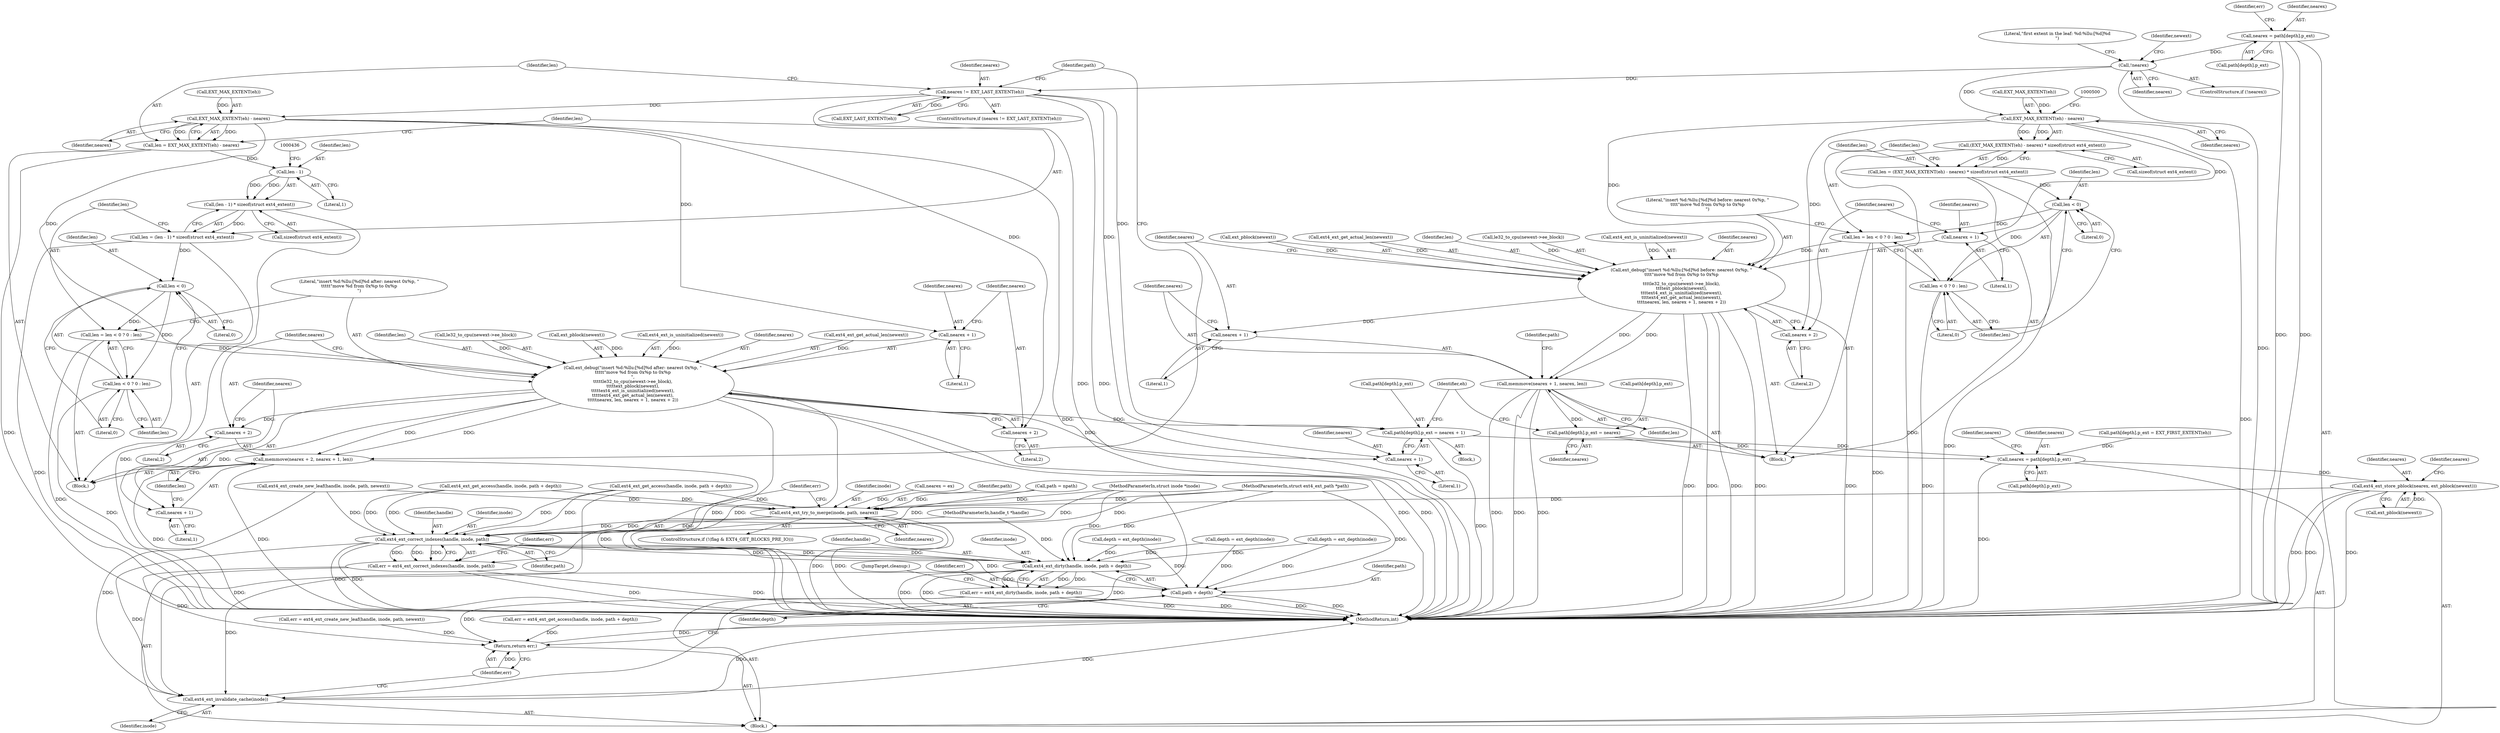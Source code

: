 digraph "0_linux_744692dc059845b2a3022119871846e74d4f6e11_1@array" {
"1000363" [label="(Call,nearex = path[depth].p_ext)"];
"1000382" [label="(Call,!nearex)"];
"1000418" [label="(Call,nearex != EXT_LAST_EXTENT(eh))"];
"1000425" [label="(Call,EXT_MAX_EXTENT(eh) - nearex)"];
"1000423" [label="(Call,len = EXT_MAX_EXTENT(eh) - nearex)"];
"1000432" [label="(Call,len - 1)"];
"1000431" [label="(Call,(len - 1) * sizeof(struct ext4_extent))"];
"1000429" [label="(Call,len = (len - 1) * sizeof(struct ext4_extent))"];
"1000440" [label="(Call,len < 0)"];
"1000437" [label="(Call,len = len < 0 ? 0 : len)"];
"1000445" [label="(Call,ext_debug(\"insert %d:%llu:[%d]%d after: nearest 0x%p, \"\n\t\t\t\t\t\"move %d from 0x%p to 0x%p\n\",\n\t\t\t\t\tle32_to_cpu(newext->ee_block),\n\t\t\t\t\text_pblock(newext),\n\t\t\t\t\text4_ext_is_uninitialized(newext),\n\t\t\t\t\text4_ext_get_actual_len(newext),\n\t\t\t\t\tnearex, len, nearex + 1, nearex + 2))"];
"1000465" [label="(Call,memmove(nearex + 2, nearex + 1, len))"];
"1000466" [label="(Call,nearex + 2)"];
"1000469" [label="(Call,nearex + 1)"];
"1000473" [label="(Call,path[depth].p_ext = nearex + 1)"];
"1000548" [label="(Call,nearex = path[depth].p_ext)"];
"1000562" [label="(Call,ext4_ext_store_pblock(nearex, ext_pblock(newext)))"];
"1000579" [label="(Call,ext4_ext_try_to_merge(inode, path, nearex))"];
"1000585" [label="(Call,ext4_ext_correct_indexes(handle, inode, path))"];
"1000583" [label="(Call,err = ext4_ext_correct_indexes(handle, inode, path))"];
"1000610" [label="(Return,return err;)"];
"1000594" [label="(Call,ext4_ext_dirty(handle, inode, path + depth))"];
"1000592" [label="(Call,err = ext4_ext_dirty(handle, inode, path + depth))"];
"1000608" [label="(Call,ext4_ext_invalidate_cache(inode))"];
"1000597" [label="(Call,path + depth)"];
"1000479" [label="(Call,nearex + 1)"];
"1000439" [label="(Call,len < 0 ? 0 : len)"];
"1000459" [label="(Call,nearex + 1)"];
"1000462" [label="(Call,nearex + 2)"];
"1000495" [label="(Call,EXT_MAX_EXTENT(eh) - nearex)"];
"1000494" [label="(Call,(EXT_MAX_EXTENT(eh) - nearex) * sizeof(struct ext4_extent))"];
"1000492" [label="(Call,len = (EXT_MAX_EXTENT(eh) - nearex) * sizeof(struct ext4_extent))"];
"1000504" [label="(Call,len < 0)"];
"1000501" [label="(Call,len = len < 0 ? 0 : len)"];
"1000509" [label="(Call,ext_debug(\"insert %d:%llu:[%d]%d before: nearest 0x%p, \"\n\t\t\t\t\"move %d from 0x%p to 0x%p\n\",\n\t\t\t\tle32_to_cpu(newext->ee_block),\n\t\t\t\text_pblock(newext),\n\t\t\t\text4_ext_is_uninitialized(newext),\n\t\t\t\text4_ext_get_actual_len(newext),\n\t\t\t\tnearex, len, nearex + 1, nearex + 2))"];
"1000529" [label="(Call,memmove(nearex + 1, nearex, len))"];
"1000535" [label="(Call,path[depth].p_ext = nearex)"];
"1000530" [label="(Call,nearex + 1)"];
"1000503" [label="(Call,len < 0 ? 0 : len)"];
"1000523" [label="(Call,nearex + 1)"];
"1000526" [label="(Call,nearex + 2)"];
"1000363" [label="(Call,nearex = path[depth].p_ext)"];
"1000230" [label="(Call,depth = ext_depth(inode))"];
"1000506" [label="(Literal,0)"];
"1000386" [label="(Literal,\"first extent in the leaf: %d:%llu:[%d]%d\n\")"];
"1000371" [label="(Identifier,err)"];
"1000502" [label="(Identifier,len)"];
"1000439" [label="(Call,len < 0 ? 0 : len)"];
"1000370" [label="(Call,err = ext4_ext_get_access(handle, inode, path + depth))"];
"1000470" [label="(Identifier,nearex)"];
"1000585" [label="(Call,ext4_ext_correct_indexes(handle, inode, path))"];
"1000422" [label="(Block,)"];
"1000528" [label="(Literal,2)"];
"1000437" [label="(Call,len = len < 0 ? 0 : len)"];
"1000608" [label="(Call,ext4_ext_invalidate_cache(inode))"];
"1000532" [label="(Literal,1)"];
"1000428" [label="(Identifier,nearex)"];
"1000419" [label="(Identifier,nearex)"];
"1000466" [label="(Call,nearex + 2)"];
"1000416" [label="(Block,)"];
"1000548" [label="(Call,nearex = path[depth].p_ext)"];
"1000483" [label="(Block,)"];
"1000495" [label="(Call,EXT_MAX_EXTENT(eh) - nearex)"];
"1000545" [label="(Identifier,eh)"];
"1000451" [label="(Call,ext_pblock(newext))"];
"1000464" [label="(Literal,2)"];
"1000596" [label="(Identifier,inode)"];
"1000420" [label="(Call,EXT_LAST_EXTENT(eh))"];
"1000425" [label="(Call,EXT_MAX_EXTENT(eh) - nearex)"];
"1000536" [label="(Call,path[depth].p_ext)"];
"1000533" [label="(Identifier,nearex)"];
"1000588" [label="(Identifier,path)"];
"1000515" [label="(Call,ext_pblock(newext))"];
"1000534" [label="(Identifier,len)"];
"1000445" [label="(Call,ext_debug(\"insert %d:%llu:[%d]%d after: nearest 0x%p, \"\n\t\t\t\t\t\"move %d from 0x%p to 0x%p\n\",\n\t\t\t\t\tle32_to_cpu(newext->ee_block),\n\t\t\t\t\text_pblock(newext),\n\t\t\t\t\text4_ext_is_uninitialized(newext),\n\t\t\t\t\text4_ext_get_actual_len(newext),\n\t\t\t\t\tnearex, len, nearex + 1, nearex + 2))"];
"1000460" [label="(Identifier,nearex)"];
"1000563" [label="(Identifier,nearex)"];
"1000441" [label="(Identifier,len)"];
"1000473" [label="(Call,path[depth].p_ext = nearex + 1)"];
"1000598" [label="(Identifier,path)"];
"1000584" [label="(Identifier,err)"];
"1000476" [label="(Identifier,path)"];
"1000457" [label="(Identifier,nearex)"];
"1000519" [label="(Call,ext4_ext_get_actual_len(newext))"];
"1000438" [label="(Identifier,len)"];
"1000443" [label="(Literal,0)"];
"1000188" [label="(Call,ext4_ext_get_access(handle, inode, path + depth))"];
"1000465" [label="(Call,memmove(nearex + 2, nearex + 1, len))"];
"1000469" [label="(Call,nearex + 1)"];
"1000568" [label="(Identifier,nearex)"];
"1000612" [label="(MethodReturn,int)"];
"1000424" [label="(Identifier,len)"];
"1000538" [label="(Identifier,path)"];
"1000435" [label="(Call,sizeof(struct ext4_extent))"];
"1000480" [label="(Identifier,nearex)"];
"1000372" [label="(Call,ext4_ext_get_access(handle, inode, path + depth))"];
"1000550" [label="(Call,path[depth].p_ext)"];
"1000580" [label="(Identifier,inode)"];
"1000434" [label="(Literal,1)"];
"1000501" [label="(Call,len = len < 0 ? 0 : len)"];
"1000418" [label="(Call,nearex != EXT_LAST_EXTENT(eh))"];
"1000397" [label="(Call,path[depth].p_ext = EXT_FIRST_EXTENT(eh))"];
"1000417" [label="(ControlStructure,if (nearex != EXT_LAST_EXTENT(eh)))"];
"1000592" [label="(Call,err = ext4_ext_dirty(handle, inode, path + depth))"];
"1000499" [label="(Call,sizeof(struct ext4_extent))"];
"1000455" [label="(Call,ext4_ext_get_actual_len(newext))"];
"1000595" [label="(Identifier,handle)"];
"1000610" [label="(Return,return err;)"];
"1000582" [label="(Identifier,nearex)"];
"1000609" [label="(Identifier,inode)"];
"1000498" [label="(Identifier,nearex)"];
"1000527" [label="(Identifier,nearex)"];
"1000467" [label="(Identifier,nearex)"];
"1000433" [label="(Identifier,len)"];
"1000530" [label="(Call,nearex + 1)"];
"1000382" [label="(Call,!nearex)"];
"1000526" [label="(Call,nearex + 2)"];
"1000505" [label="(Identifier,len)"];
"1000410" [label="(Identifier,newext)"];
"1000116" [label="(Block,)"];
"1000535" [label="(Call,path[depth].p_ext = nearex)"];
"1000112" [label="(MethodParameterIn,struct inode *inode)"];
"1000479" [label="(Call,nearex + 1)"];
"1000492" [label="(Call,len = (EXT_MAX_EXTENT(eh) - nearex) * sizeof(struct ext4_extent))"];
"1000225" [label="(Call,nearex = ex)"];
"1000522" [label="(Identifier,len)"];
"1000557" [label="(Identifier,nearex)"];
"1000351" [label="(Call,depth = ext_depth(inode))"];
"1000503" [label="(Call,len < 0 ? 0 : len)"];
"1000474" [label="(Call,path[depth].p_ext)"];
"1000423" [label="(Call,len = EXT_MAX_EXTENT(eh) - nearex)"];
"1000447" [label="(Call,le32_to_cpu(newext->ee_block))"];
"1000597" [label="(Call,path + depth)"];
"1000493" [label="(Identifier,len)"];
"1000579" [label="(Call,ext4_ext_try_to_merge(inode, path, nearex))"];
"1000531" [label="(Identifier,nearex)"];
"1000431" [label="(Call,(len - 1) * sizeof(struct ext4_extent))"];
"1000446" [label="(Literal,\"insert %d:%llu:[%d]%d after: nearest 0x%p, \"\n\t\t\t\t\t\"move %d from 0x%p to 0x%p\n\")"];
"1000463" [label="(Identifier,nearex)"];
"1000504" [label="(Call,len < 0)"];
"1000494" [label="(Call,(EXT_MAX_EXTENT(eh) - nearex) * sizeof(struct ext4_extent))"];
"1000462" [label="(Call,nearex + 2)"];
"1000581" [label="(Identifier,path)"];
"1000327" [label="(Call,path = npath)"];
"1000472" [label="(Identifier,len)"];
"1000586" [label="(Identifier,handle)"];
"1000458" [label="(Identifier,len)"];
"1000341" [label="(Call,err = ext4_ext_create_new_leaf(handle, inode, path, newext))"];
"1000442" [label="(Literal,0)"];
"1000481" [label="(Literal,1)"];
"1000381" [label="(ControlStructure,if (!nearex))"];
"1000511" [label="(Call,le32_to_cpu(newext->ee_block))"];
"1000525" [label="(Literal,1)"];
"1000113" [label="(MethodParameterIn,struct ext4_ext_path *path)"];
"1000508" [label="(Identifier,len)"];
"1000517" [label="(Call,ext4_ext_is_uninitialized(newext))"];
"1000600" [label="(JumpTarget,cleanup:)"];
"1000471" [label="(Literal,1)"];
"1000343" [label="(Call,ext4_ext_create_new_leaf(handle, inode, path, newext))"];
"1000574" [label="(ControlStructure,if (!(flag & EXT4_GET_BLOCKS_PRE_IO)))"];
"1000138" [label="(Call,depth = ext_depth(inode))"];
"1000611" [label="(Identifier,err)"];
"1000594" [label="(Call,ext4_ext_dirty(handle, inode, path + depth))"];
"1000453" [label="(Call,ext4_ext_is_uninitialized(newext))"];
"1000593" [label="(Identifier,err)"];
"1000507" [label="(Literal,0)"];
"1000496" [label="(Call,EXT_MAX_EXTENT(eh))"];
"1000383" [label="(Identifier,nearex)"];
"1000521" [label="(Identifier,nearex)"];
"1000541" [label="(Identifier,nearex)"];
"1000549" [label="(Identifier,nearex)"];
"1000529" [label="(Call,memmove(nearex + 1, nearex, len))"];
"1000468" [label="(Literal,2)"];
"1000583" [label="(Call,err = ext4_ext_correct_indexes(handle, inode, path))"];
"1000364" [label="(Identifier,nearex)"];
"1000562" [label="(Call,ext4_ext_store_pblock(nearex, ext_pblock(newext)))"];
"1000590" [label="(Identifier,err)"];
"1000461" [label="(Literal,1)"];
"1000587" [label="(Identifier,inode)"];
"1000444" [label="(Identifier,len)"];
"1000524" [label="(Identifier,nearex)"];
"1000599" [label="(Identifier,depth)"];
"1000509" [label="(Call,ext_debug(\"insert %d:%llu:[%d]%d before: nearest 0x%p, \"\n\t\t\t\t\"move %d from 0x%p to 0x%p\n\",\n\t\t\t\tle32_to_cpu(newext->ee_block),\n\t\t\t\text_pblock(newext),\n\t\t\t\text4_ext_is_uninitialized(newext),\n\t\t\t\text4_ext_get_actual_len(newext),\n\t\t\t\tnearex, len, nearex + 1, nearex + 2))"];
"1000564" [label="(Call,ext_pblock(newext))"];
"1000365" [label="(Call,path[depth].p_ext)"];
"1000523" [label="(Call,nearex + 1)"];
"1000440" [label="(Call,len < 0)"];
"1000426" [label="(Call,EXT_MAX_EXTENT(eh))"];
"1000111" [label="(MethodParameterIn,handle_t *handle)"];
"1000430" [label="(Identifier,len)"];
"1000459" [label="(Call,nearex + 1)"];
"1000432" [label="(Call,len - 1)"];
"1000429" [label="(Call,len = (len - 1) * sizeof(struct ext4_extent))"];
"1000510" [label="(Literal,\"insert %d:%llu:[%d]%d before: nearest 0x%p, \"\n\t\t\t\t\"move %d from 0x%p to 0x%p\n\")"];
"1000363" -> "1000116"  [label="AST: "];
"1000363" -> "1000365"  [label="CFG: "];
"1000364" -> "1000363"  [label="AST: "];
"1000365" -> "1000363"  [label="AST: "];
"1000371" -> "1000363"  [label="CFG: "];
"1000363" -> "1000612"  [label="DDG: "];
"1000363" -> "1000612"  [label="DDG: "];
"1000363" -> "1000382"  [label="DDG: "];
"1000382" -> "1000381"  [label="AST: "];
"1000382" -> "1000383"  [label="CFG: "];
"1000383" -> "1000382"  [label="AST: "];
"1000386" -> "1000382"  [label="CFG: "];
"1000410" -> "1000382"  [label="CFG: "];
"1000382" -> "1000612"  [label="DDG: "];
"1000382" -> "1000418"  [label="DDG: "];
"1000382" -> "1000495"  [label="DDG: "];
"1000418" -> "1000417"  [label="AST: "];
"1000418" -> "1000420"  [label="CFG: "];
"1000419" -> "1000418"  [label="AST: "];
"1000420" -> "1000418"  [label="AST: "];
"1000424" -> "1000418"  [label="CFG: "];
"1000476" -> "1000418"  [label="CFG: "];
"1000418" -> "1000612"  [label="DDG: "];
"1000418" -> "1000612"  [label="DDG: "];
"1000420" -> "1000418"  [label="DDG: "];
"1000418" -> "1000425"  [label="DDG: "];
"1000418" -> "1000473"  [label="DDG: "];
"1000418" -> "1000479"  [label="DDG: "];
"1000425" -> "1000423"  [label="AST: "];
"1000425" -> "1000428"  [label="CFG: "];
"1000426" -> "1000425"  [label="AST: "];
"1000428" -> "1000425"  [label="AST: "];
"1000423" -> "1000425"  [label="CFG: "];
"1000425" -> "1000612"  [label="DDG: "];
"1000425" -> "1000423"  [label="DDG: "];
"1000425" -> "1000423"  [label="DDG: "];
"1000426" -> "1000425"  [label="DDG: "];
"1000425" -> "1000445"  [label="DDG: "];
"1000425" -> "1000459"  [label="DDG: "];
"1000425" -> "1000462"  [label="DDG: "];
"1000423" -> "1000422"  [label="AST: "];
"1000424" -> "1000423"  [label="AST: "];
"1000430" -> "1000423"  [label="CFG: "];
"1000423" -> "1000612"  [label="DDG: "];
"1000423" -> "1000432"  [label="DDG: "];
"1000432" -> "1000431"  [label="AST: "];
"1000432" -> "1000434"  [label="CFG: "];
"1000433" -> "1000432"  [label="AST: "];
"1000434" -> "1000432"  [label="AST: "];
"1000436" -> "1000432"  [label="CFG: "];
"1000432" -> "1000431"  [label="DDG: "];
"1000432" -> "1000431"  [label="DDG: "];
"1000431" -> "1000429"  [label="AST: "];
"1000431" -> "1000435"  [label="CFG: "];
"1000435" -> "1000431"  [label="AST: "];
"1000429" -> "1000431"  [label="CFG: "];
"1000431" -> "1000612"  [label="DDG: "];
"1000431" -> "1000429"  [label="DDG: "];
"1000429" -> "1000422"  [label="AST: "];
"1000430" -> "1000429"  [label="AST: "];
"1000438" -> "1000429"  [label="CFG: "];
"1000429" -> "1000612"  [label="DDG: "];
"1000429" -> "1000440"  [label="DDG: "];
"1000440" -> "1000439"  [label="AST: "];
"1000440" -> "1000442"  [label="CFG: "];
"1000441" -> "1000440"  [label="AST: "];
"1000442" -> "1000440"  [label="AST: "];
"1000443" -> "1000440"  [label="CFG: "];
"1000444" -> "1000440"  [label="CFG: "];
"1000440" -> "1000437"  [label="DDG: "];
"1000440" -> "1000439"  [label="DDG: "];
"1000437" -> "1000422"  [label="AST: "];
"1000437" -> "1000439"  [label="CFG: "];
"1000438" -> "1000437"  [label="AST: "];
"1000439" -> "1000437"  [label="AST: "];
"1000446" -> "1000437"  [label="CFG: "];
"1000437" -> "1000612"  [label="DDG: "];
"1000437" -> "1000445"  [label="DDG: "];
"1000445" -> "1000422"  [label="AST: "];
"1000445" -> "1000462"  [label="CFG: "];
"1000446" -> "1000445"  [label="AST: "];
"1000447" -> "1000445"  [label="AST: "];
"1000451" -> "1000445"  [label="AST: "];
"1000453" -> "1000445"  [label="AST: "];
"1000455" -> "1000445"  [label="AST: "];
"1000457" -> "1000445"  [label="AST: "];
"1000458" -> "1000445"  [label="AST: "];
"1000459" -> "1000445"  [label="AST: "];
"1000462" -> "1000445"  [label="AST: "];
"1000467" -> "1000445"  [label="CFG: "];
"1000445" -> "1000612"  [label="DDG: "];
"1000445" -> "1000612"  [label="DDG: "];
"1000445" -> "1000612"  [label="DDG: "];
"1000445" -> "1000612"  [label="DDG: "];
"1000447" -> "1000445"  [label="DDG: "];
"1000451" -> "1000445"  [label="DDG: "];
"1000453" -> "1000445"  [label="DDG: "];
"1000455" -> "1000445"  [label="DDG: "];
"1000445" -> "1000465"  [label="DDG: "];
"1000445" -> "1000465"  [label="DDG: "];
"1000445" -> "1000466"  [label="DDG: "];
"1000445" -> "1000469"  [label="DDG: "];
"1000445" -> "1000473"  [label="DDG: "];
"1000445" -> "1000479"  [label="DDG: "];
"1000465" -> "1000422"  [label="AST: "];
"1000465" -> "1000472"  [label="CFG: "];
"1000466" -> "1000465"  [label="AST: "];
"1000469" -> "1000465"  [label="AST: "];
"1000472" -> "1000465"  [label="AST: "];
"1000476" -> "1000465"  [label="CFG: "];
"1000465" -> "1000612"  [label="DDG: "];
"1000465" -> "1000612"  [label="DDG: "];
"1000465" -> "1000612"  [label="DDG: "];
"1000466" -> "1000468"  [label="CFG: "];
"1000467" -> "1000466"  [label="AST: "];
"1000468" -> "1000466"  [label="AST: "];
"1000470" -> "1000466"  [label="CFG: "];
"1000469" -> "1000471"  [label="CFG: "];
"1000470" -> "1000469"  [label="AST: "];
"1000471" -> "1000469"  [label="AST: "];
"1000472" -> "1000469"  [label="CFG: "];
"1000473" -> "1000416"  [label="AST: "];
"1000473" -> "1000479"  [label="CFG: "];
"1000474" -> "1000473"  [label="AST: "];
"1000479" -> "1000473"  [label="AST: "];
"1000545" -> "1000473"  [label="CFG: "];
"1000473" -> "1000612"  [label="DDG: "];
"1000473" -> "1000548"  [label="DDG: "];
"1000548" -> "1000116"  [label="AST: "];
"1000548" -> "1000550"  [label="CFG: "];
"1000549" -> "1000548"  [label="AST: "];
"1000550" -> "1000548"  [label="AST: "];
"1000557" -> "1000548"  [label="CFG: "];
"1000548" -> "1000612"  [label="DDG: "];
"1000397" -> "1000548"  [label="DDG: "];
"1000535" -> "1000548"  [label="DDG: "];
"1000548" -> "1000562"  [label="DDG: "];
"1000562" -> "1000116"  [label="AST: "];
"1000562" -> "1000564"  [label="CFG: "];
"1000563" -> "1000562"  [label="AST: "];
"1000564" -> "1000562"  [label="AST: "];
"1000568" -> "1000562"  [label="CFG: "];
"1000562" -> "1000612"  [label="DDG: "];
"1000562" -> "1000612"  [label="DDG: "];
"1000562" -> "1000612"  [label="DDG: "];
"1000564" -> "1000562"  [label="DDG: "];
"1000562" -> "1000579"  [label="DDG: "];
"1000579" -> "1000574"  [label="AST: "];
"1000579" -> "1000582"  [label="CFG: "];
"1000580" -> "1000579"  [label="AST: "];
"1000581" -> "1000579"  [label="AST: "];
"1000582" -> "1000579"  [label="AST: "];
"1000584" -> "1000579"  [label="CFG: "];
"1000579" -> "1000612"  [label="DDG: "];
"1000579" -> "1000612"  [label="DDG: "];
"1000188" -> "1000579"  [label="DDG: "];
"1000372" -> "1000579"  [label="DDG: "];
"1000112" -> "1000579"  [label="DDG: "];
"1000113" -> "1000579"  [label="DDG: "];
"1000327" -> "1000579"  [label="DDG: "];
"1000343" -> "1000579"  [label="DDG: "];
"1000225" -> "1000579"  [label="DDG: "];
"1000579" -> "1000585"  [label="DDG: "];
"1000579" -> "1000585"  [label="DDG: "];
"1000585" -> "1000583"  [label="AST: "];
"1000585" -> "1000588"  [label="CFG: "];
"1000586" -> "1000585"  [label="AST: "];
"1000587" -> "1000585"  [label="AST: "];
"1000588" -> "1000585"  [label="AST: "];
"1000583" -> "1000585"  [label="CFG: "];
"1000585" -> "1000612"  [label="DDG: "];
"1000585" -> "1000612"  [label="DDG: "];
"1000585" -> "1000583"  [label="DDG: "];
"1000585" -> "1000583"  [label="DDG: "];
"1000585" -> "1000583"  [label="DDG: "];
"1000188" -> "1000585"  [label="DDG: "];
"1000188" -> "1000585"  [label="DDG: "];
"1000372" -> "1000585"  [label="DDG: "];
"1000372" -> "1000585"  [label="DDG: "];
"1000111" -> "1000585"  [label="DDG: "];
"1000112" -> "1000585"  [label="DDG: "];
"1000113" -> "1000585"  [label="DDG: "];
"1000327" -> "1000585"  [label="DDG: "];
"1000343" -> "1000585"  [label="DDG: "];
"1000585" -> "1000594"  [label="DDG: "];
"1000585" -> "1000594"  [label="DDG: "];
"1000585" -> "1000594"  [label="DDG: "];
"1000585" -> "1000597"  [label="DDG: "];
"1000585" -> "1000608"  [label="DDG: "];
"1000583" -> "1000116"  [label="AST: "];
"1000584" -> "1000583"  [label="AST: "];
"1000590" -> "1000583"  [label="CFG: "];
"1000583" -> "1000612"  [label="DDG: "];
"1000583" -> "1000612"  [label="DDG: "];
"1000583" -> "1000610"  [label="DDG: "];
"1000610" -> "1000116"  [label="AST: "];
"1000610" -> "1000611"  [label="CFG: "];
"1000611" -> "1000610"  [label="AST: "];
"1000612" -> "1000610"  [label="CFG: "];
"1000610" -> "1000612"  [label="DDG: "];
"1000611" -> "1000610"  [label="DDG: "];
"1000341" -> "1000610"  [label="DDG: "];
"1000592" -> "1000610"  [label="DDG: "];
"1000370" -> "1000610"  [label="DDG: "];
"1000594" -> "1000592"  [label="AST: "];
"1000594" -> "1000597"  [label="CFG: "];
"1000595" -> "1000594"  [label="AST: "];
"1000596" -> "1000594"  [label="AST: "];
"1000597" -> "1000594"  [label="AST: "];
"1000592" -> "1000594"  [label="CFG: "];
"1000594" -> "1000612"  [label="DDG: "];
"1000594" -> "1000612"  [label="DDG: "];
"1000594" -> "1000592"  [label="DDG: "];
"1000594" -> "1000592"  [label="DDG: "];
"1000594" -> "1000592"  [label="DDG: "];
"1000111" -> "1000594"  [label="DDG: "];
"1000112" -> "1000594"  [label="DDG: "];
"1000113" -> "1000594"  [label="DDG: "];
"1000230" -> "1000594"  [label="DDG: "];
"1000351" -> "1000594"  [label="DDG: "];
"1000138" -> "1000594"  [label="DDG: "];
"1000594" -> "1000608"  [label="DDG: "];
"1000592" -> "1000116"  [label="AST: "];
"1000593" -> "1000592"  [label="AST: "];
"1000600" -> "1000592"  [label="CFG: "];
"1000592" -> "1000612"  [label="DDG: "];
"1000592" -> "1000612"  [label="DDG: "];
"1000608" -> "1000116"  [label="AST: "];
"1000608" -> "1000609"  [label="CFG: "];
"1000609" -> "1000608"  [label="AST: "];
"1000611" -> "1000608"  [label="CFG: "];
"1000608" -> "1000612"  [label="DDG: "];
"1000608" -> "1000612"  [label="DDG: "];
"1000372" -> "1000608"  [label="DDG: "];
"1000343" -> "1000608"  [label="DDG: "];
"1000112" -> "1000608"  [label="DDG: "];
"1000597" -> "1000599"  [label="CFG: "];
"1000598" -> "1000597"  [label="AST: "];
"1000599" -> "1000597"  [label="AST: "];
"1000597" -> "1000612"  [label="DDG: "];
"1000597" -> "1000612"  [label="DDG: "];
"1000113" -> "1000597"  [label="DDG: "];
"1000230" -> "1000597"  [label="DDG: "];
"1000351" -> "1000597"  [label="DDG: "];
"1000138" -> "1000597"  [label="DDG: "];
"1000479" -> "1000481"  [label="CFG: "];
"1000480" -> "1000479"  [label="AST: "];
"1000481" -> "1000479"  [label="AST: "];
"1000439" -> "1000443"  [label="CFG: "];
"1000439" -> "1000444"  [label="CFG: "];
"1000443" -> "1000439"  [label="AST: "];
"1000444" -> "1000439"  [label="AST: "];
"1000439" -> "1000612"  [label="DDG: "];
"1000459" -> "1000461"  [label="CFG: "];
"1000460" -> "1000459"  [label="AST: "];
"1000461" -> "1000459"  [label="AST: "];
"1000463" -> "1000459"  [label="CFG: "];
"1000462" -> "1000464"  [label="CFG: "];
"1000463" -> "1000462"  [label="AST: "];
"1000464" -> "1000462"  [label="AST: "];
"1000495" -> "1000494"  [label="AST: "];
"1000495" -> "1000498"  [label="CFG: "];
"1000496" -> "1000495"  [label="AST: "];
"1000498" -> "1000495"  [label="AST: "];
"1000500" -> "1000495"  [label="CFG: "];
"1000495" -> "1000612"  [label="DDG: "];
"1000495" -> "1000494"  [label="DDG: "];
"1000495" -> "1000494"  [label="DDG: "];
"1000496" -> "1000495"  [label="DDG: "];
"1000495" -> "1000509"  [label="DDG: "];
"1000495" -> "1000523"  [label="DDG: "];
"1000495" -> "1000526"  [label="DDG: "];
"1000494" -> "1000492"  [label="AST: "];
"1000494" -> "1000499"  [label="CFG: "];
"1000499" -> "1000494"  [label="AST: "];
"1000492" -> "1000494"  [label="CFG: "];
"1000494" -> "1000612"  [label="DDG: "];
"1000494" -> "1000492"  [label="DDG: "];
"1000492" -> "1000483"  [label="AST: "];
"1000493" -> "1000492"  [label="AST: "];
"1000502" -> "1000492"  [label="CFG: "];
"1000492" -> "1000612"  [label="DDG: "];
"1000492" -> "1000504"  [label="DDG: "];
"1000504" -> "1000503"  [label="AST: "];
"1000504" -> "1000506"  [label="CFG: "];
"1000505" -> "1000504"  [label="AST: "];
"1000506" -> "1000504"  [label="AST: "];
"1000507" -> "1000504"  [label="CFG: "];
"1000508" -> "1000504"  [label="CFG: "];
"1000504" -> "1000501"  [label="DDG: "];
"1000504" -> "1000503"  [label="DDG: "];
"1000501" -> "1000483"  [label="AST: "];
"1000501" -> "1000503"  [label="CFG: "];
"1000502" -> "1000501"  [label="AST: "];
"1000503" -> "1000501"  [label="AST: "];
"1000510" -> "1000501"  [label="CFG: "];
"1000501" -> "1000612"  [label="DDG: "];
"1000501" -> "1000509"  [label="DDG: "];
"1000509" -> "1000483"  [label="AST: "];
"1000509" -> "1000526"  [label="CFG: "];
"1000510" -> "1000509"  [label="AST: "];
"1000511" -> "1000509"  [label="AST: "];
"1000515" -> "1000509"  [label="AST: "];
"1000517" -> "1000509"  [label="AST: "];
"1000519" -> "1000509"  [label="AST: "];
"1000521" -> "1000509"  [label="AST: "];
"1000522" -> "1000509"  [label="AST: "];
"1000523" -> "1000509"  [label="AST: "];
"1000526" -> "1000509"  [label="AST: "];
"1000531" -> "1000509"  [label="CFG: "];
"1000509" -> "1000612"  [label="DDG: "];
"1000509" -> "1000612"  [label="DDG: "];
"1000509" -> "1000612"  [label="DDG: "];
"1000509" -> "1000612"  [label="DDG: "];
"1000509" -> "1000612"  [label="DDG: "];
"1000511" -> "1000509"  [label="DDG: "];
"1000515" -> "1000509"  [label="DDG: "];
"1000517" -> "1000509"  [label="DDG: "];
"1000519" -> "1000509"  [label="DDG: "];
"1000509" -> "1000529"  [label="DDG: "];
"1000509" -> "1000529"  [label="DDG: "];
"1000509" -> "1000530"  [label="DDG: "];
"1000529" -> "1000483"  [label="AST: "];
"1000529" -> "1000534"  [label="CFG: "];
"1000530" -> "1000529"  [label="AST: "];
"1000533" -> "1000529"  [label="AST: "];
"1000534" -> "1000529"  [label="AST: "];
"1000538" -> "1000529"  [label="CFG: "];
"1000529" -> "1000612"  [label="DDG: "];
"1000529" -> "1000612"  [label="DDG: "];
"1000529" -> "1000612"  [label="DDG: "];
"1000529" -> "1000535"  [label="DDG: "];
"1000535" -> "1000483"  [label="AST: "];
"1000535" -> "1000541"  [label="CFG: "];
"1000536" -> "1000535"  [label="AST: "];
"1000541" -> "1000535"  [label="AST: "];
"1000545" -> "1000535"  [label="CFG: "];
"1000530" -> "1000532"  [label="CFG: "];
"1000531" -> "1000530"  [label="AST: "];
"1000532" -> "1000530"  [label="AST: "];
"1000533" -> "1000530"  [label="CFG: "];
"1000503" -> "1000507"  [label="CFG: "];
"1000503" -> "1000508"  [label="CFG: "];
"1000507" -> "1000503"  [label="AST: "];
"1000508" -> "1000503"  [label="AST: "];
"1000503" -> "1000612"  [label="DDG: "];
"1000523" -> "1000525"  [label="CFG: "];
"1000524" -> "1000523"  [label="AST: "];
"1000525" -> "1000523"  [label="AST: "];
"1000527" -> "1000523"  [label="CFG: "];
"1000526" -> "1000528"  [label="CFG: "];
"1000527" -> "1000526"  [label="AST: "];
"1000528" -> "1000526"  [label="AST: "];
}

